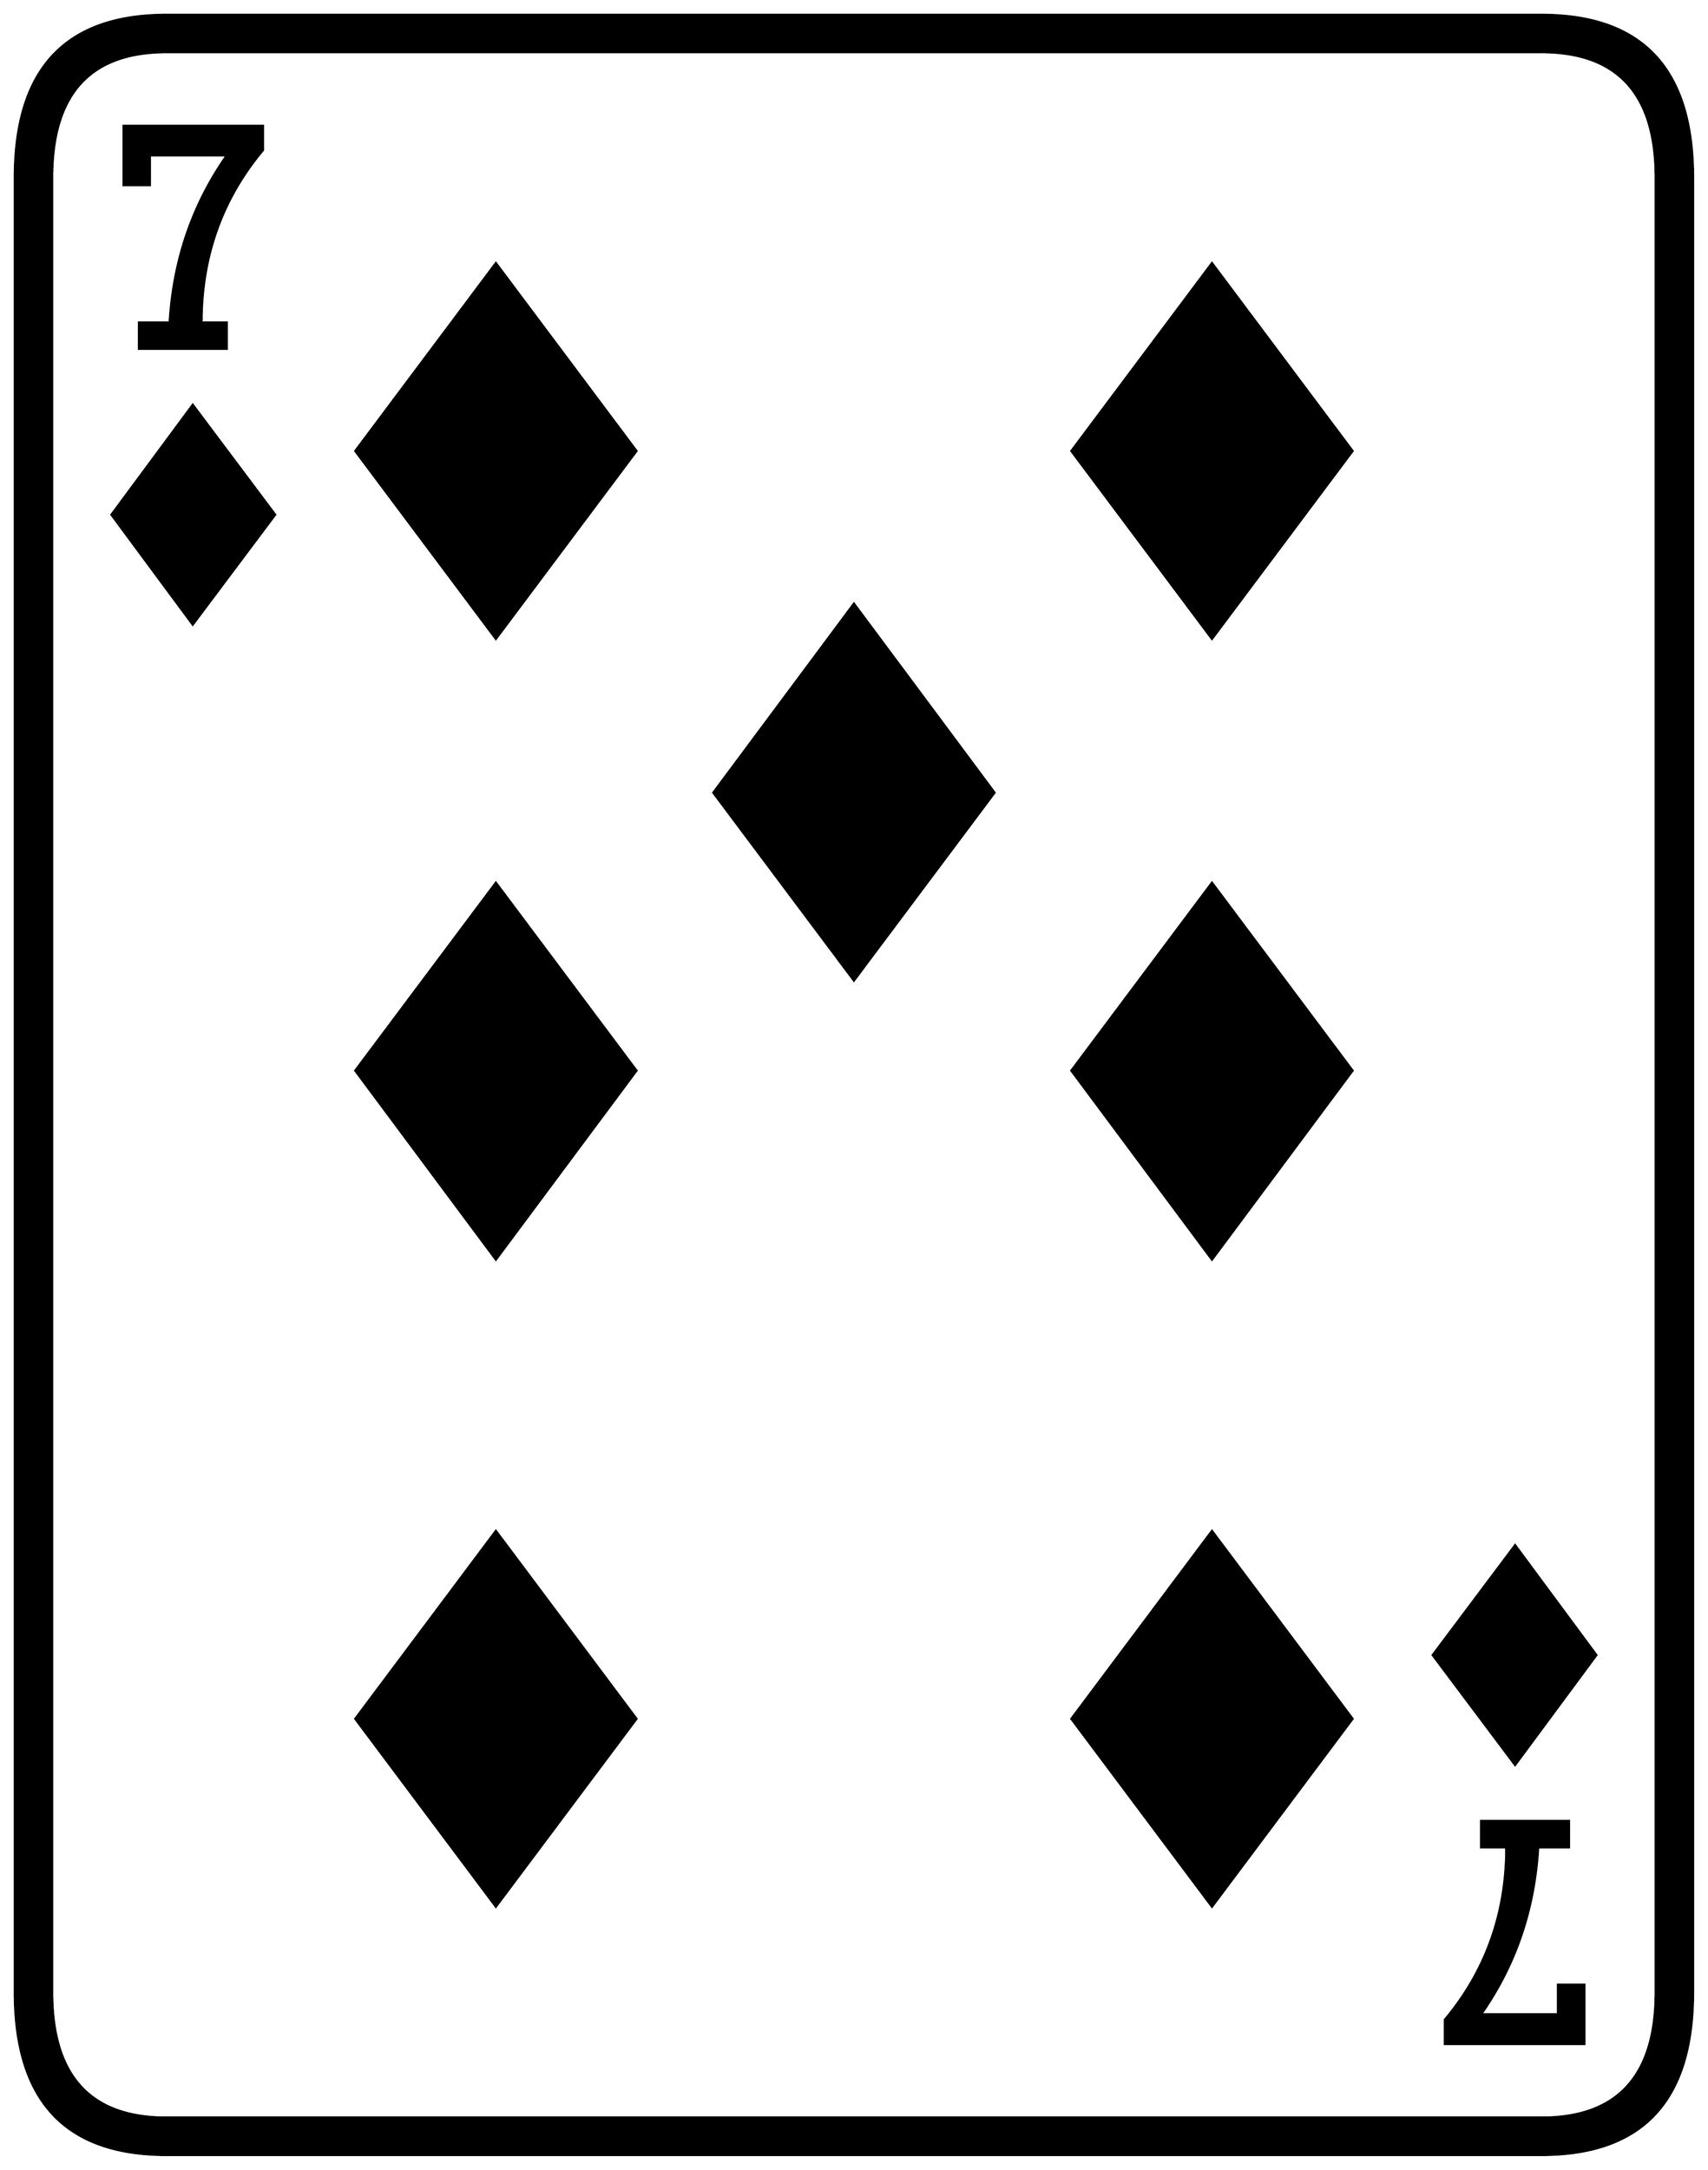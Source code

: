 


\begin{tikzpicture}[y=0.80pt, x=0.80pt, yscale=-1.0, xscale=1.0, inner sep=0pt, outer sep=0pt]
\begin{scope}[shift={(100.0,1706.0)},nonzero rule]
  \path[draw=.,fill=.,line width=1.600pt] (1578.0,244.0) .. controls
    (1578.0,342.667) and (1532.0,392.0) .. (1440.0,392.0) --
    (188.0,392.0) .. controls (96.0,392.0) and (50.0,342.667) ..
    (50.0,244.0) -- (50.0,-1408.0) .. controls (50.0,-1506.667)
    and (96.0,-1556.0) .. (188.0,-1556.0) -- (1440.0,-1556.0) ..
    controls (1532.0,-1556.0) and (1578.0,-1506.667) ..
    (1578.0,-1408.0) -- (1578.0,244.0) -- cycle(1544.0,244.0) --
    (1544.0,-1408.0) .. controls (1544.0,-1484.0) and
    (1509.333,-1522.0) .. (1440.0,-1522.0) -- (188.0,-1522.0) ..
    controls (118.667,-1522.0) and (84.0,-1484.0) ..
    (84.0,-1408.0) -- (84.0,244.0) .. controls (84.0,320.0) and
    (118.667,358.0) .. (188.0,358.0) -- (1440.0,358.0) .. controls
    (1509.333,358.0) and (1544.0,320.0) .. (1544.0,244.0) --
    cycle(1268.0,-1159.0) -- (1140.0,-988.0) -- (1012.0,-1159.0)
    -- (1140.0,-1330.0) -- (1268.0,-1159.0) --
    cycle(1268.0,-595.0) -- (1140.0,-423.0) -- (1012.0,-595.0)
    -- (1140.0,-766.0) -- (1268.0,-595.0) -- cycle(942.0,-848.0)
    -- (814.0,-677.0) -- (686.0,-848.0) -- (814.0,-1020.0) --
    (942.0,-848.0) -- cycle(616.0,-1159.0) -- (488.0,-988.0) --
    (360.0,-1159.0) -- (488.0,-1330.0) -- (616.0,-1159.0) --
    cycle(276.0,-1433.0) .. controls (238.667,-1388.333) and
    (220.0,-1336.0) .. (220.0,-1276.0) -- (243.0,-1276.0) --
    (243.0,-1252.0) -- (163.0,-1252.0) -- (163.0,-1276.0) --
    (191.0,-1276.0) .. controls (194.333,-1332.667) and
    (211.667,-1383.333) .. (243.0,-1428.0) -- (173.0,-1428.0) --
    (173.0,-1401.0) -- (149.0,-1401.0) -- (149.0,-1455.0) --
    (276.0,-1455.0) -- (276.0,-1433.0) -- cycle(1490.0,-63.0) --
    (1416.0,37.0) -- (1341.0,-63.0) -- (1416.0,-163.0) --
    (1490.0,-63.0) -- cycle(287.0,-1101.0) -- (212.0,-1001.0) --
    (138.0,-1101.0) -- (212.0,-1201.0) -- (287.0,-1101.0) --
    cycle(1479.0,291.0) -- (1352.0,291.0) -- (1352.0,269.0) ..
    controls (1389.333,224.333) and (1408.0,172.0) .. (1408.0,112.0)
    -- (1385.0,112.0) -- (1385.0,88.0) -- (1465.0,88.0) --
    (1465.0,112.0) -- (1437.0,112.0) .. controls (1433.667,168.667)
    and (1416.333,219.333) .. (1385.0,264.0) -- (1455.0,264.0) --
    (1455.0,237.0) -- (1479.0,237.0) -- (1479.0,291.0) --
    cycle(1268.0,-5.0) -- (1140.0,166.0) -- (1012.0,-5.0) --
    (1140.0,-176.0) -- (1268.0,-5.0) -- cycle(616.0,-595.0) --
    (488.0,-423.0) -- (360.0,-595.0) -- (488.0,-766.0) --
    (616.0,-595.0) -- cycle(616.0,-5.0) -- (488.0,166.0) --
    (360.0,-5.0) -- (488.0,-176.0) -- (616.0,-5.0) -- cycle;
\end{scope}

\end{tikzpicture}

